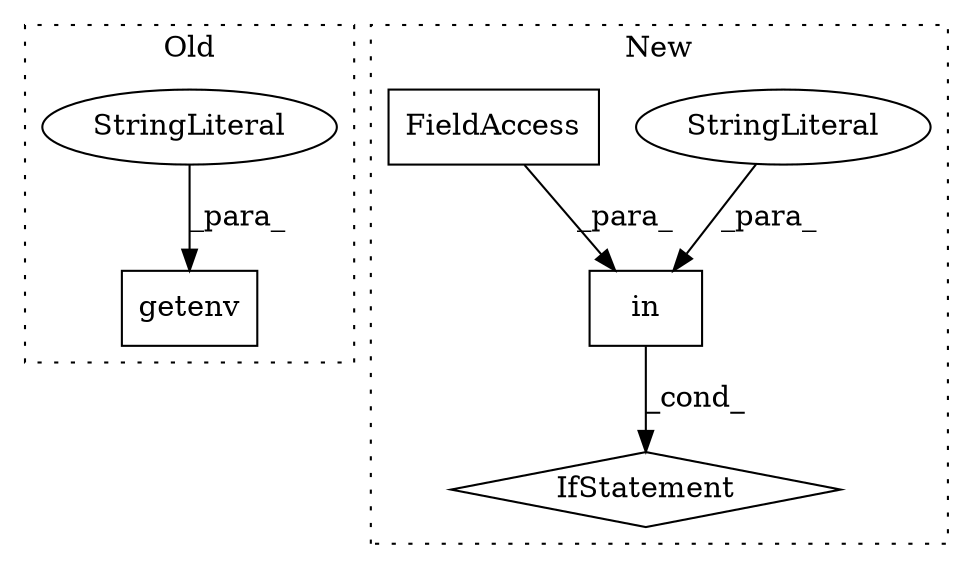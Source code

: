 digraph G {
subgraph cluster0 {
1 [label="getenv" a="32" s="1911,1942" l="7,1" shape="box"];
6 [label="StringLiteral" a="45" s="1918" l="22" shape="ellipse"];
label = "Old";
style="dotted";
}
subgraph cluster1 {
2 [label="in" a="105" s="2114" l="28" shape="box"];
3 [label="IfStatement" a="25" s="2059,2143" l="4,2" shape="diamond"];
4 [label="StringLiteral" a="45" s="2114" l="14" shape="ellipse"];
5 [label="FieldAccess" a="22" s="2132" l="10" shape="box"];
label = "New";
style="dotted";
}
2 -> 3 [label="_cond_"];
4 -> 2 [label="_para_"];
5 -> 2 [label="_para_"];
6 -> 1 [label="_para_"];
}